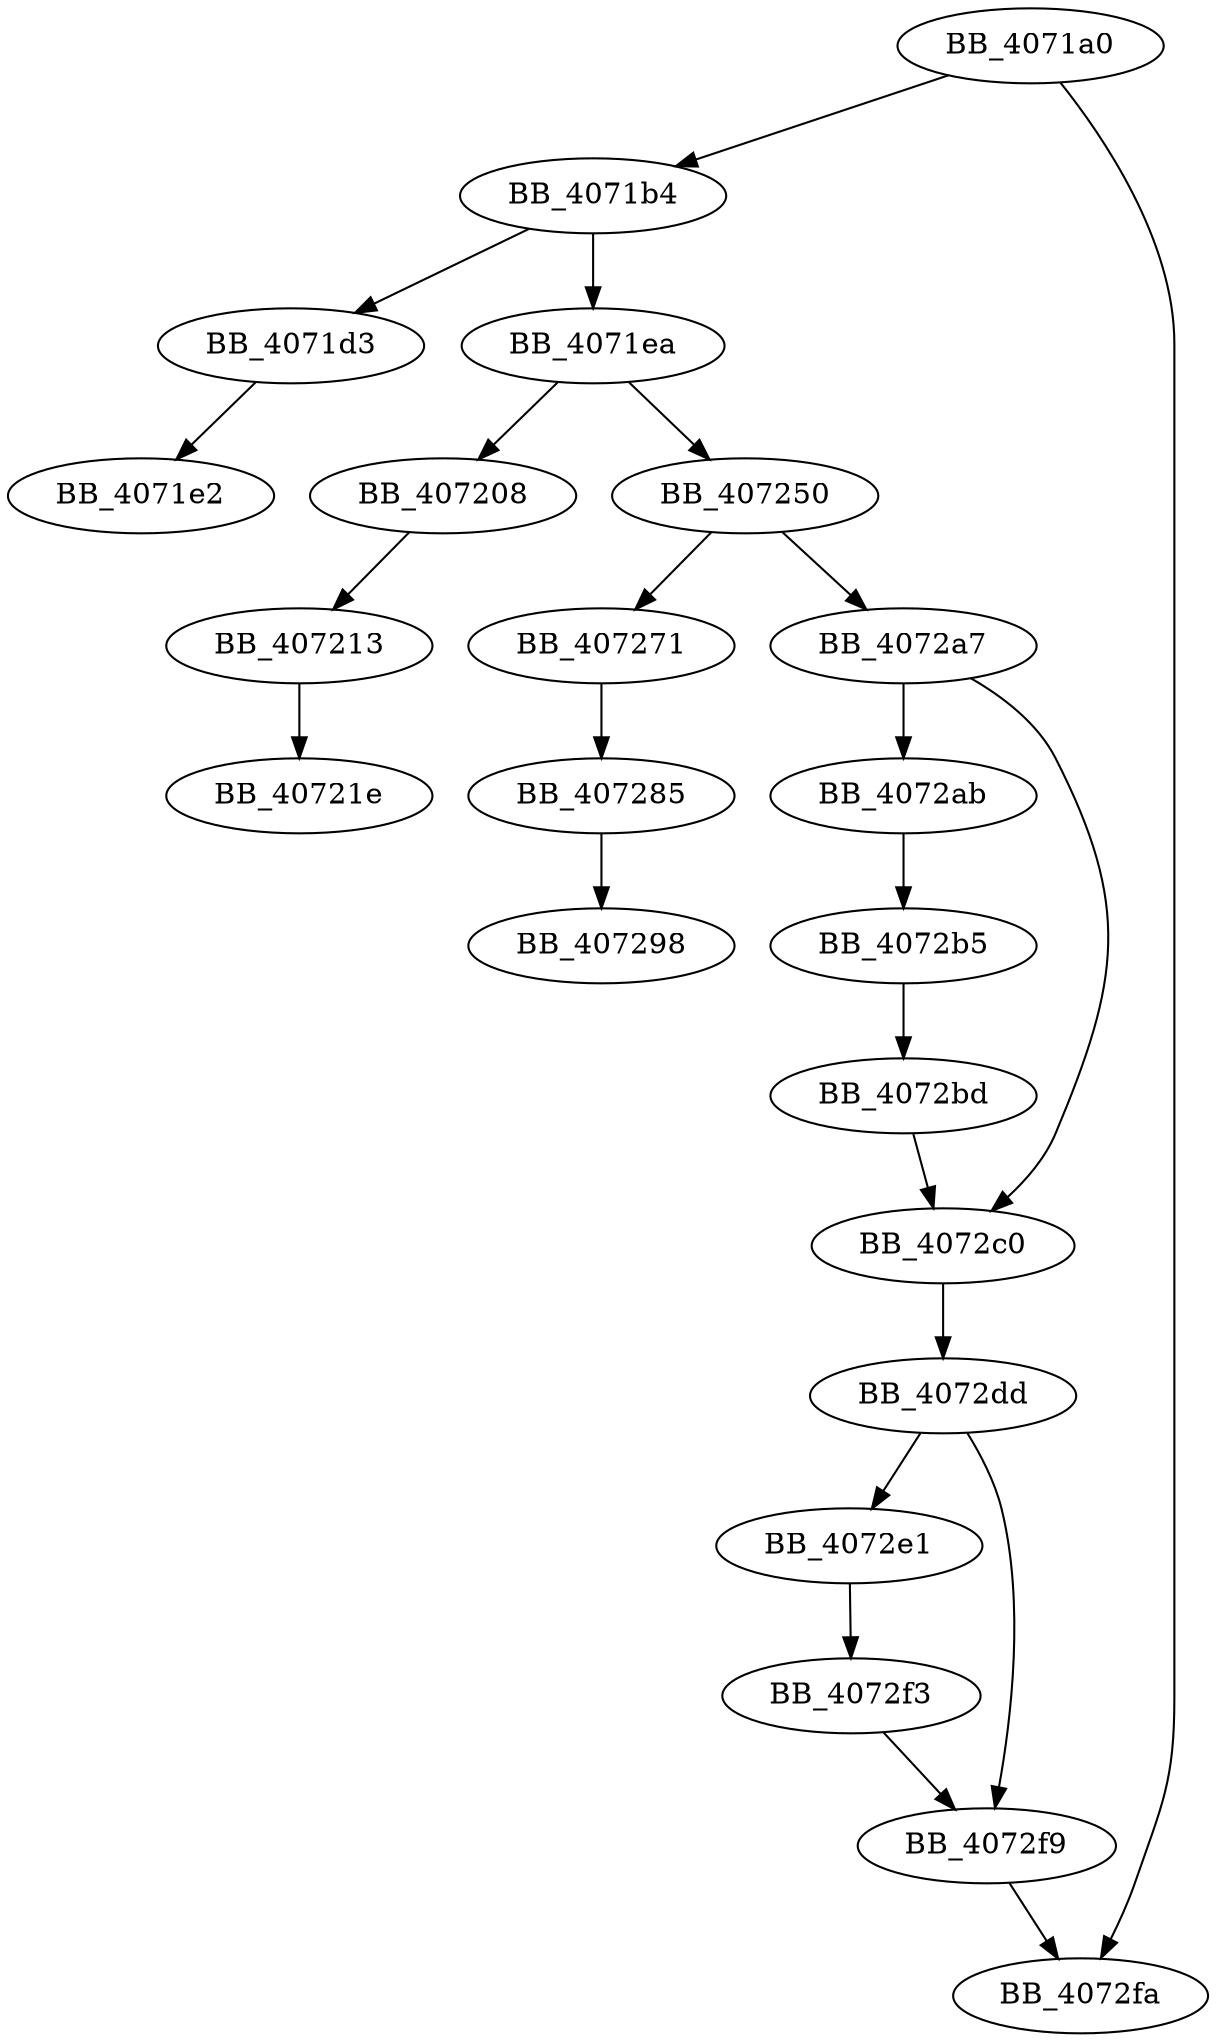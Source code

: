 DiGraph sub_4071A0{
BB_4071a0->BB_4071b4
BB_4071a0->BB_4072fa
BB_4071b4->BB_4071d3
BB_4071b4->BB_4071ea
BB_4071d3->BB_4071e2
BB_4071ea->BB_407208
BB_4071ea->BB_407250
BB_407208->BB_407213
BB_407213->BB_40721e
BB_407250->BB_407271
BB_407250->BB_4072a7
BB_407271->BB_407285
BB_407285->BB_407298
BB_4072a7->BB_4072ab
BB_4072a7->BB_4072c0
BB_4072ab->BB_4072b5
BB_4072b5->BB_4072bd
BB_4072bd->BB_4072c0
BB_4072c0->BB_4072dd
BB_4072dd->BB_4072e1
BB_4072dd->BB_4072f9
BB_4072e1->BB_4072f3
BB_4072f3->BB_4072f9
BB_4072f9->BB_4072fa
}
